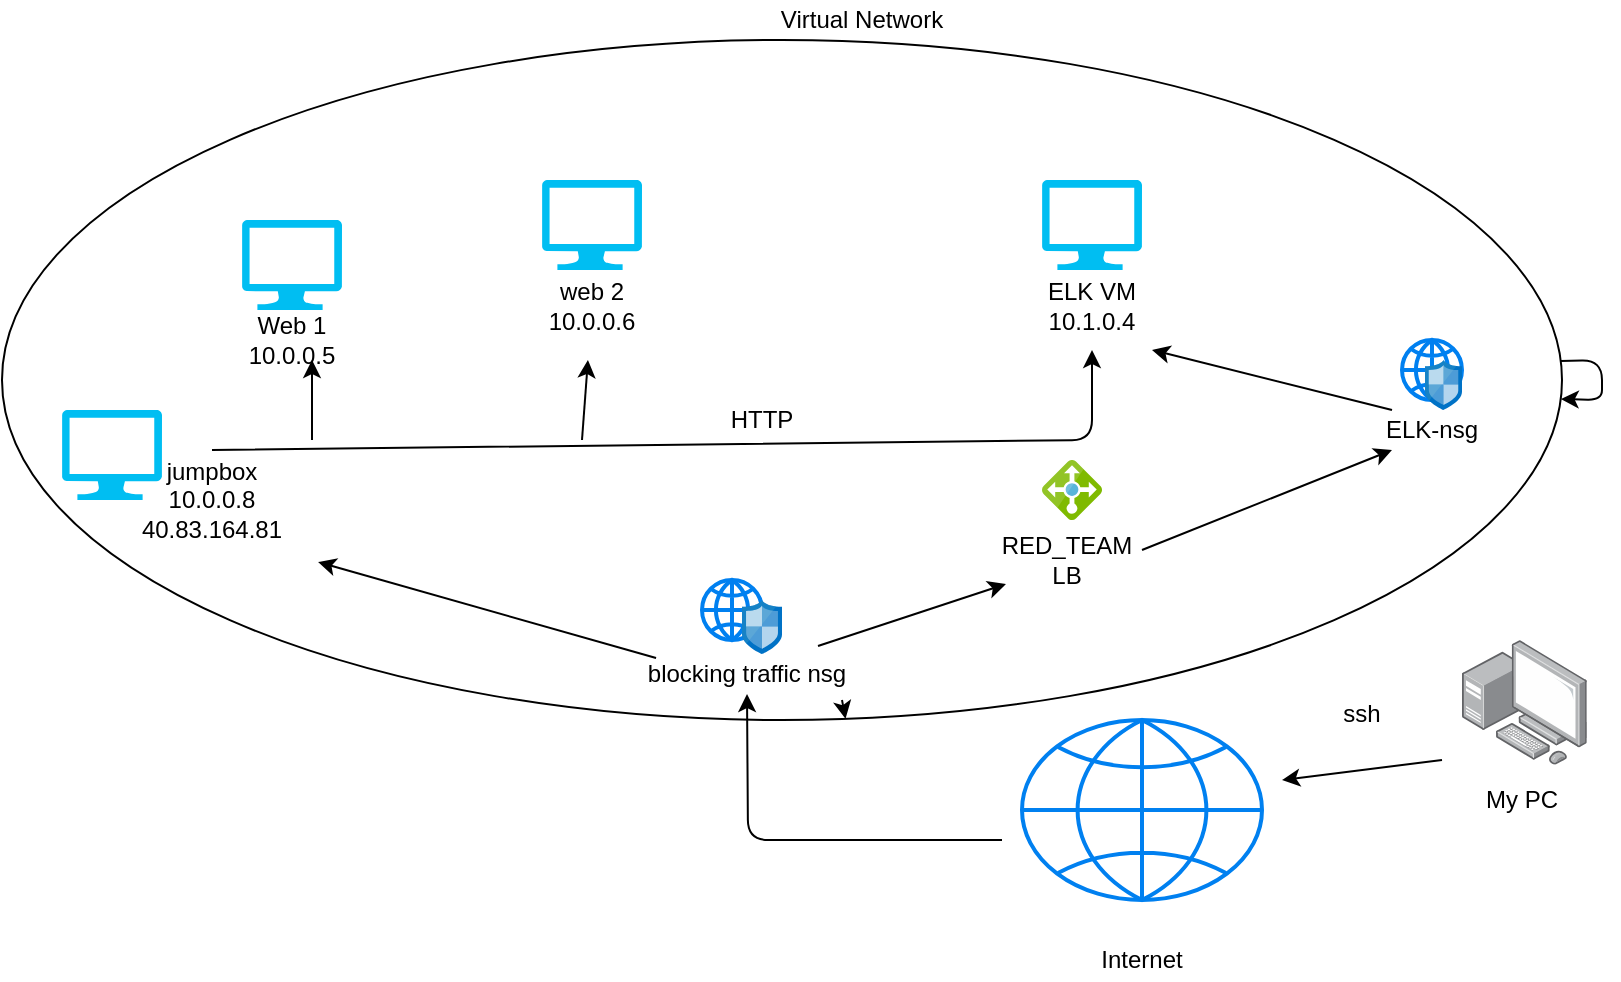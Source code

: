 <mxfile version="14.2.3" type="device"><diagram id="YCZiDowKDYwl9ib9jlkG" name="Page-1"><mxGraphModel dx="1422" dy="794" grid="1" gridSize="10" guides="1" tooltips="1" connect="1" arrows="1" fold="1" page="1" pageScale="1" pageWidth="850" pageHeight="1100" math="0" shadow="0"><root><mxCell id="0"/><mxCell id="1" parent="0"/><mxCell id="c8kjLJgLUTJ0AadtsIbZ-1" value="Virtual Network" style="text;html=1;strokeColor=none;fillColor=none;align=center;verticalAlign=middle;whiteSpace=wrap;rounded=0;" vertex="1" parent="1"><mxGeometry x="330" y="80" width="240" height="20" as="geometry"/></mxCell><mxCell id="c8kjLJgLUTJ0AadtsIbZ-2" value="" style="ellipse;whiteSpace=wrap;html=1;" vertex="1" parent="1"><mxGeometry x="20" y="100" width="780" height="340" as="geometry"/></mxCell><mxCell id="c8kjLJgLUTJ0AadtsIbZ-3" value="" style="verticalLabelPosition=bottom;html=1;verticalAlign=top;align=center;strokeColor=none;fillColor=#00BEF2;shape=mxgraph.azure.computer;pointerEvents=1;" vertex="1" parent="1"><mxGeometry x="290" y="170" width="50" height="45" as="geometry"/></mxCell><mxCell id="c8kjLJgLUTJ0AadtsIbZ-4" value="" style="verticalLabelPosition=bottom;html=1;verticalAlign=top;align=center;strokeColor=none;fillColor=#00BEF2;shape=mxgraph.azure.computer;pointerEvents=1;" vertex="1" parent="1"><mxGeometry x="140" y="190" width="50" height="45" as="geometry"/></mxCell><mxCell id="c8kjLJgLUTJ0AadtsIbZ-5" value="" style="verticalLabelPosition=bottom;html=1;verticalAlign=top;align=center;strokeColor=none;fillColor=#00BEF2;shape=mxgraph.azure.computer;pointerEvents=1;" vertex="1" parent="1"><mxGeometry x="540" y="170" width="50" height="45" as="geometry"/></mxCell><mxCell id="c8kjLJgLUTJ0AadtsIbZ-7" value="" style="verticalLabelPosition=bottom;html=1;verticalAlign=top;align=center;strokeColor=none;fillColor=#00BEF2;shape=mxgraph.azure.computer;pointerEvents=1;" vertex="1" parent="1"><mxGeometry x="50" y="285" width="50" height="45" as="geometry"/></mxCell><mxCell id="c8kjLJgLUTJ0AadtsIbZ-8" value="" style="html=1;verticalLabelPosition=bottom;align=center;labelBackgroundColor=#ffffff;verticalAlign=top;strokeWidth=2;strokeColor=#0080F0;shadow=0;dashed=0;shape=mxgraph.ios7.icons.globe;" vertex="1" parent="1"><mxGeometry x="720" y="250" width="30" height="30" as="geometry"/></mxCell><mxCell id="c8kjLJgLUTJ0AadtsIbZ-9" value="" style="html=1;verticalLabelPosition=bottom;align=center;labelBackgroundColor=#ffffff;verticalAlign=top;strokeWidth=2;strokeColor=#0080F0;shadow=0;dashed=0;shape=mxgraph.ios7.icons.globe;" vertex="1" parent="1"><mxGeometry x="370" y="370" width="30" height="30" as="geometry"/></mxCell><mxCell id="c8kjLJgLUTJ0AadtsIbZ-10" value="" style="html=1;verticalLabelPosition=bottom;align=center;labelBackgroundColor=#ffffff;verticalAlign=top;strokeWidth=2;strokeColor=#0080F0;shadow=0;dashed=0;shape=mxgraph.ios7.icons.globe;" vertex="1" parent="1"><mxGeometry x="530" y="440" width="120" height="90" as="geometry"/></mxCell><mxCell id="c8kjLJgLUTJ0AadtsIbZ-11" value="" style="points=[];aspect=fixed;html=1;align=center;shadow=0;dashed=0;image;image=img/lib/allied_telesis/computer_and_terminals/Personal_Computer_with_Server.svg;" vertex="1" parent="1"><mxGeometry x="750" y="400" width="62.4" height="62.4" as="geometry"/></mxCell><mxCell id="c8kjLJgLUTJ0AadtsIbZ-12" value="" style="aspect=fixed;html=1;points=[];align=center;image;fontSize=12;image=img/lib/mscae/Load_Balancer_feature.svg;" vertex="1" parent="1"><mxGeometry x="540" y="310" width="30" height="30" as="geometry"/></mxCell><mxCell id="c8kjLJgLUTJ0AadtsIbZ-13" value="" style="aspect=fixed;html=1;points=[];align=center;image;fontSize=12;image=img/lib/mscae/Network_Security_Groups_Classic.svg;" vertex="1" parent="1"><mxGeometry x="390" y="380" width="20" height="27.03" as="geometry"/></mxCell><mxCell id="c8kjLJgLUTJ0AadtsIbZ-14" value="" style="aspect=fixed;html=1;points=[];align=center;image;fontSize=12;image=img/lib/mscae/Network_Security_Groups_Classic.svg;" vertex="1" parent="1"><mxGeometry x="731.5" y="260" width="18.5" height="25" as="geometry"/></mxCell><mxCell id="c8kjLJgLUTJ0AadtsIbZ-15" value="My PC" style="text;html=1;strokeColor=none;fillColor=none;align=center;verticalAlign=middle;whiteSpace=wrap;rounded=0;" vertex="1" parent="1"><mxGeometry x="760" y="470" width="40" height="20" as="geometry"/></mxCell><mxCell id="c8kjLJgLUTJ0AadtsIbZ-16" value="Internet" style="text;html=1;strokeColor=none;fillColor=none;align=center;verticalAlign=middle;whiteSpace=wrap;rounded=0;" vertex="1" parent="1"><mxGeometry x="570" y="550" width="40" height="20" as="geometry"/></mxCell><mxCell id="c8kjLJgLUTJ0AadtsIbZ-17" value="jumpbox&lt;br&gt;10.0.0.8&lt;br&gt;40.83.164.81&lt;br&gt;" style="text;html=1;strokeColor=none;fillColor=none;align=center;verticalAlign=middle;whiteSpace=wrap;rounded=0;" vertex="1" parent="1"><mxGeometry x="60" y="305" width="130" height="50" as="geometry"/></mxCell><mxCell id="c8kjLJgLUTJ0AadtsIbZ-18" value="Web 1&lt;br&gt;10.0.0.5" style="text;html=1;strokeColor=none;fillColor=none;align=center;verticalAlign=middle;whiteSpace=wrap;rounded=0;" vertex="1" parent="1"><mxGeometry x="145" y="240" width="40" height="20" as="geometry"/></mxCell><mxCell id="c8kjLJgLUTJ0AadtsIbZ-19" value="web 2&lt;br&gt;10.0.0.6" style="text;html=1;strokeColor=none;fillColor=none;align=center;verticalAlign=middle;whiteSpace=wrap;rounded=0;" vertex="1" parent="1"><mxGeometry x="265" y="205" width="100" height="55" as="geometry"/></mxCell><mxCell id="c8kjLJgLUTJ0AadtsIbZ-20" value="ELK VM&lt;br&gt;10.1.0.4" style="text;html=1;strokeColor=none;fillColor=none;align=center;verticalAlign=middle;whiteSpace=wrap;rounded=0;" vertex="1" parent="1"><mxGeometry x="505" y="210" width="120" height="45" as="geometry"/></mxCell><mxCell id="c8kjLJgLUTJ0AadtsIbZ-21" value="blocking traffic nsg" style="text;html=1;strokeColor=none;fillColor=none;align=center;verticalAlign=middle;whiteSpace=wrap;rounded=0;" vertex="1" parent="1"><mxGeometry x="340" y="407.03" width="105" height="20" as="geometry"/></mxCell><mxCell id="c8kjLJgLUTJ0AadtsIbZ-22" value="ELK-nsg" style="text;html=1;strokeColor=none;fillColor=none;align=center;verticalAlign=middle;whiteSpace=wrap;rounded=0;" vertex="1" parent="1"><mxGeometry x="695" y="285" width="80" height="20" as="geometry"/></mxCell><mxCell id="c8kjLJgLUTJ0AadtsIbZ-23" value="RED_TEAM LB" style="text;html=1;strokeColor=none;fillColor=none;align=center;verticalAlign=middle;whiteSpace=wrap;rounded=0;" vertex="1" parent="1"><mxGeometry x="515" y="350" width="75" height="20" as="geometry"/></mxCell><mxCell id="c8kjLJgLUTJ0AadtsIbZ-25" value="" style="endArrow=classic;html=1;" edge="1" parent="1"><mxGeometry width="50" height="50" relative="1" as="geometry"><mxPoint x="740" y="460" as="sourcePoint"/><mxPoint x="660" y="470" as="targetPoint"/></mxGeometry></mxCell><mxCell id="c8kjLJgLUTJ0AadtsIbZ-26" value="ssh" style="text;html=1;strokeColor=none;fillColor=none;align=center;verticalAlign=middle;whiteSpace=wrap;rounded=0;" vertex="1" parent="1"><mxGeometry x="680" y="427" width="40" height="20" as="geometry"/></mxCell><mxCell id="c8kjLJgLUTJ0AadtsIbZ-27" value="" style="endArrow=classic;html=1;entryX=0.5;entryY=1;entryDx=0;entryDy=0;" edge="1" parent="1" target="c8kjLJgLUTJ0AadtsIbZ-21"><mxGeometry width="50" height="50" relative="1" as="geometry"><mxPoint x="520" y="500" as="sourcePoint"/><mxPoint x="460" y="460" as="targetPoint"/><Array as="points"><mxPoint x="393" y="500"/></Array></mxGeometry></mxCell><mxCell id="c8kjLJgLUTJ0AadtsIbZ-28" value="" style="endArrow=classic;html=1;" edge="1" parent="1" target="c8kjLJgLUTJ0AadtsIbZ-2"><mxGeometry width="50" height="50" relative="1" as="geometry"><mxPoint x="440" y="430" as="sourcePoint"/><mxPoint x="490" y="380" as="targetPoint"/></mxGeometry></mxCell><mxCell id="c8kjLJgLUTJ0AadtsIbZ-29" value="" style="endArrow=classic;html=1;entryX=0.093;entryY=1.1;entryDx=0;entryDy=0;entryPerimeter=0;exitX=0.838;exitY=-0.201;exitDx=0;exitDy=0;exitPerimeter=0;" edge="1" parent="1" source="c8kjLJgLUTJ0AadtsIbZ-21" target="c8kjLJgLUTJ0AadtsIbZ-23"><mxGeometry width="50" height="50" relative="1" as="geometry"><mxPoint x="440" y="410" as="sourcePoint"/><mxPoint x="490" y="360" as="targetPoint"/></mxGeometry></mxCell><mxCell id="c8kjLJgLUTJ0AadtsIbZ-30" value="" style="endArrow=classic;html=1;" edge="1" parent="1" source="c8kjLJgLUTJ0AadtsIbZ-2" target="c8kjLJgLUTJ0AadtsIbZ-2"><mxGeometry width="50" height="50" relative="1" as="geometry"><mxPoint x="230" y="370" as="sourcePoint"/><mxPoint x="450" y="300" as="targetPoint"/><Array as="points"><mxPoint x="300" y="370"/></Array></mxGeometry></mxCell><mxCell id="c8kjLJgLUTJ0AadtsIbZ-31" value="" style="endArrow=classic;html=1;entryX=0.908;entryY=1.12;entryDx=0;entryDy=0;entryPerimeter=0;exitX=0.067;exitY=0.099;exitDx=0;exitDy=0;exitPerimeter=0;" edge="1" parent="1" source="c8kjLJgLUTJ0AadtsIbZ-21" target="c8kjLJgLUTJ0AadtsIbZ-17"><mxGeometry width="50" height="50" relative="1" as="geometry"><mxPoint x="240" y="400" as="sourcePoint"/><mxPoint x="290" y="350" as="targetPoint"/></mxGeometry></mxCell><mxCell id="c8kjLJgLUTJ0AadtsIbZ-32" value="" style="endArrow=classic;html=1;exitX=0.5;exitY=0;exitDx=0;exitDy=0;" edge="1" parent="1" source="c8kjLJgLUTJ0AadtsIbZ-17" target="c8kjLJgLUTJ0AadtsIbZ-20"><mxGeometry width="50" height="50" relative="1" as="geometry"><mxPoint x="320" y="310" as="sourcePoint"/><mxPoint x="370" y="260" as="targetPoint"/><Array as="points"><mxPoint x="565" y="300"/></Array></mxGeometry></mxCell><mxCell id="c8kjLJgLUTJ0AadtsIbZ-33" value="" style="endArrow=classic;html=1;" edge="1" parent="1" target="c8kjLJgLUTJ0AadtsIbZ-19"><mxGeometry width="50" height="50" relative="1" as="geometry"><mxPoint x="310" y="300" as="sourcePoint"/><mxPoint x="320" y="250" as="targetPoint"/></mxGeometry></mxCell><mxCell id="c8kjLJgLUTJ0AadtsIbZ-34" value="" style="endArrow=classic;html=1;entryX=0.75;entryY=1;entryDx=0;entryDy=0;" edge="1" parent="1" target="c8kjLJgLUTJ0AadtsIbZ-18"><mxGeometry width="50" height="50" relative="1" as="geometry"><mxPoint x="175" y="300" as="sourcePoint"/><mxPoint x="190" y="270" as="targetPoint"/></mxGeometry></mxCell><mxCell id="c8kjLJgLUTJ0AadtsIbZ-35" value="" style="endArrow=classic;html=1;exitX=0.25;exitY=0;exitDx=0;exitDy=0;entryX=0.75;entryY=1;entryDx=0;entryDy=0;" edge="1" parent="1" source="c8kjLJgLUTJ0AadtsIbZ-22" target="c8kjLJgLUTJ0AadtsIbZ-20"><mxGeometry width="50" height="50" relative="1" as="geometry"><mxPoint x="610" y="300" as="sourcePoint"/><mxPoint x="660" y="250" as="targetPoint"/></mxGeometry></mxCell><mxCell id="c8kjLJgLUTJ0AadtsIbZ-36" value="" style="endArrow=classic;html=1;exitX=1;exitY=0.25;exitDx=0;exitDy=0;entryX=0.25;entryY=1;entryDx=0;entryDy=0;" edge="1" parent="1" source="c8kjLJgLUTJ0AadtsIbZ-23" target="c8kjLJgLUTJ0AadtsIbZ-22"><mxGeometry width="50" height="50" relative="1" as="geometry"><mxPoint x="620" y="370" as="sourcePoint"/><mxPoint x="670" y="320" as="targetPoint"/></mxGeometry></mxCell><mxCell id="c8kjLJgLUTJ0AadtsIbZ-37" value="HTTP" style="text;html=1;strokeColor=none;fillColor=none;align=center;verticalAlign=middle;whiteSpace=wrap;rounded=0;" vertex="1" parent="1"><mxGeometry x="380" y="280" width="40" height="20" as="geometry"/></mxCell></root></mxGraphModel></diagram></mxfile>